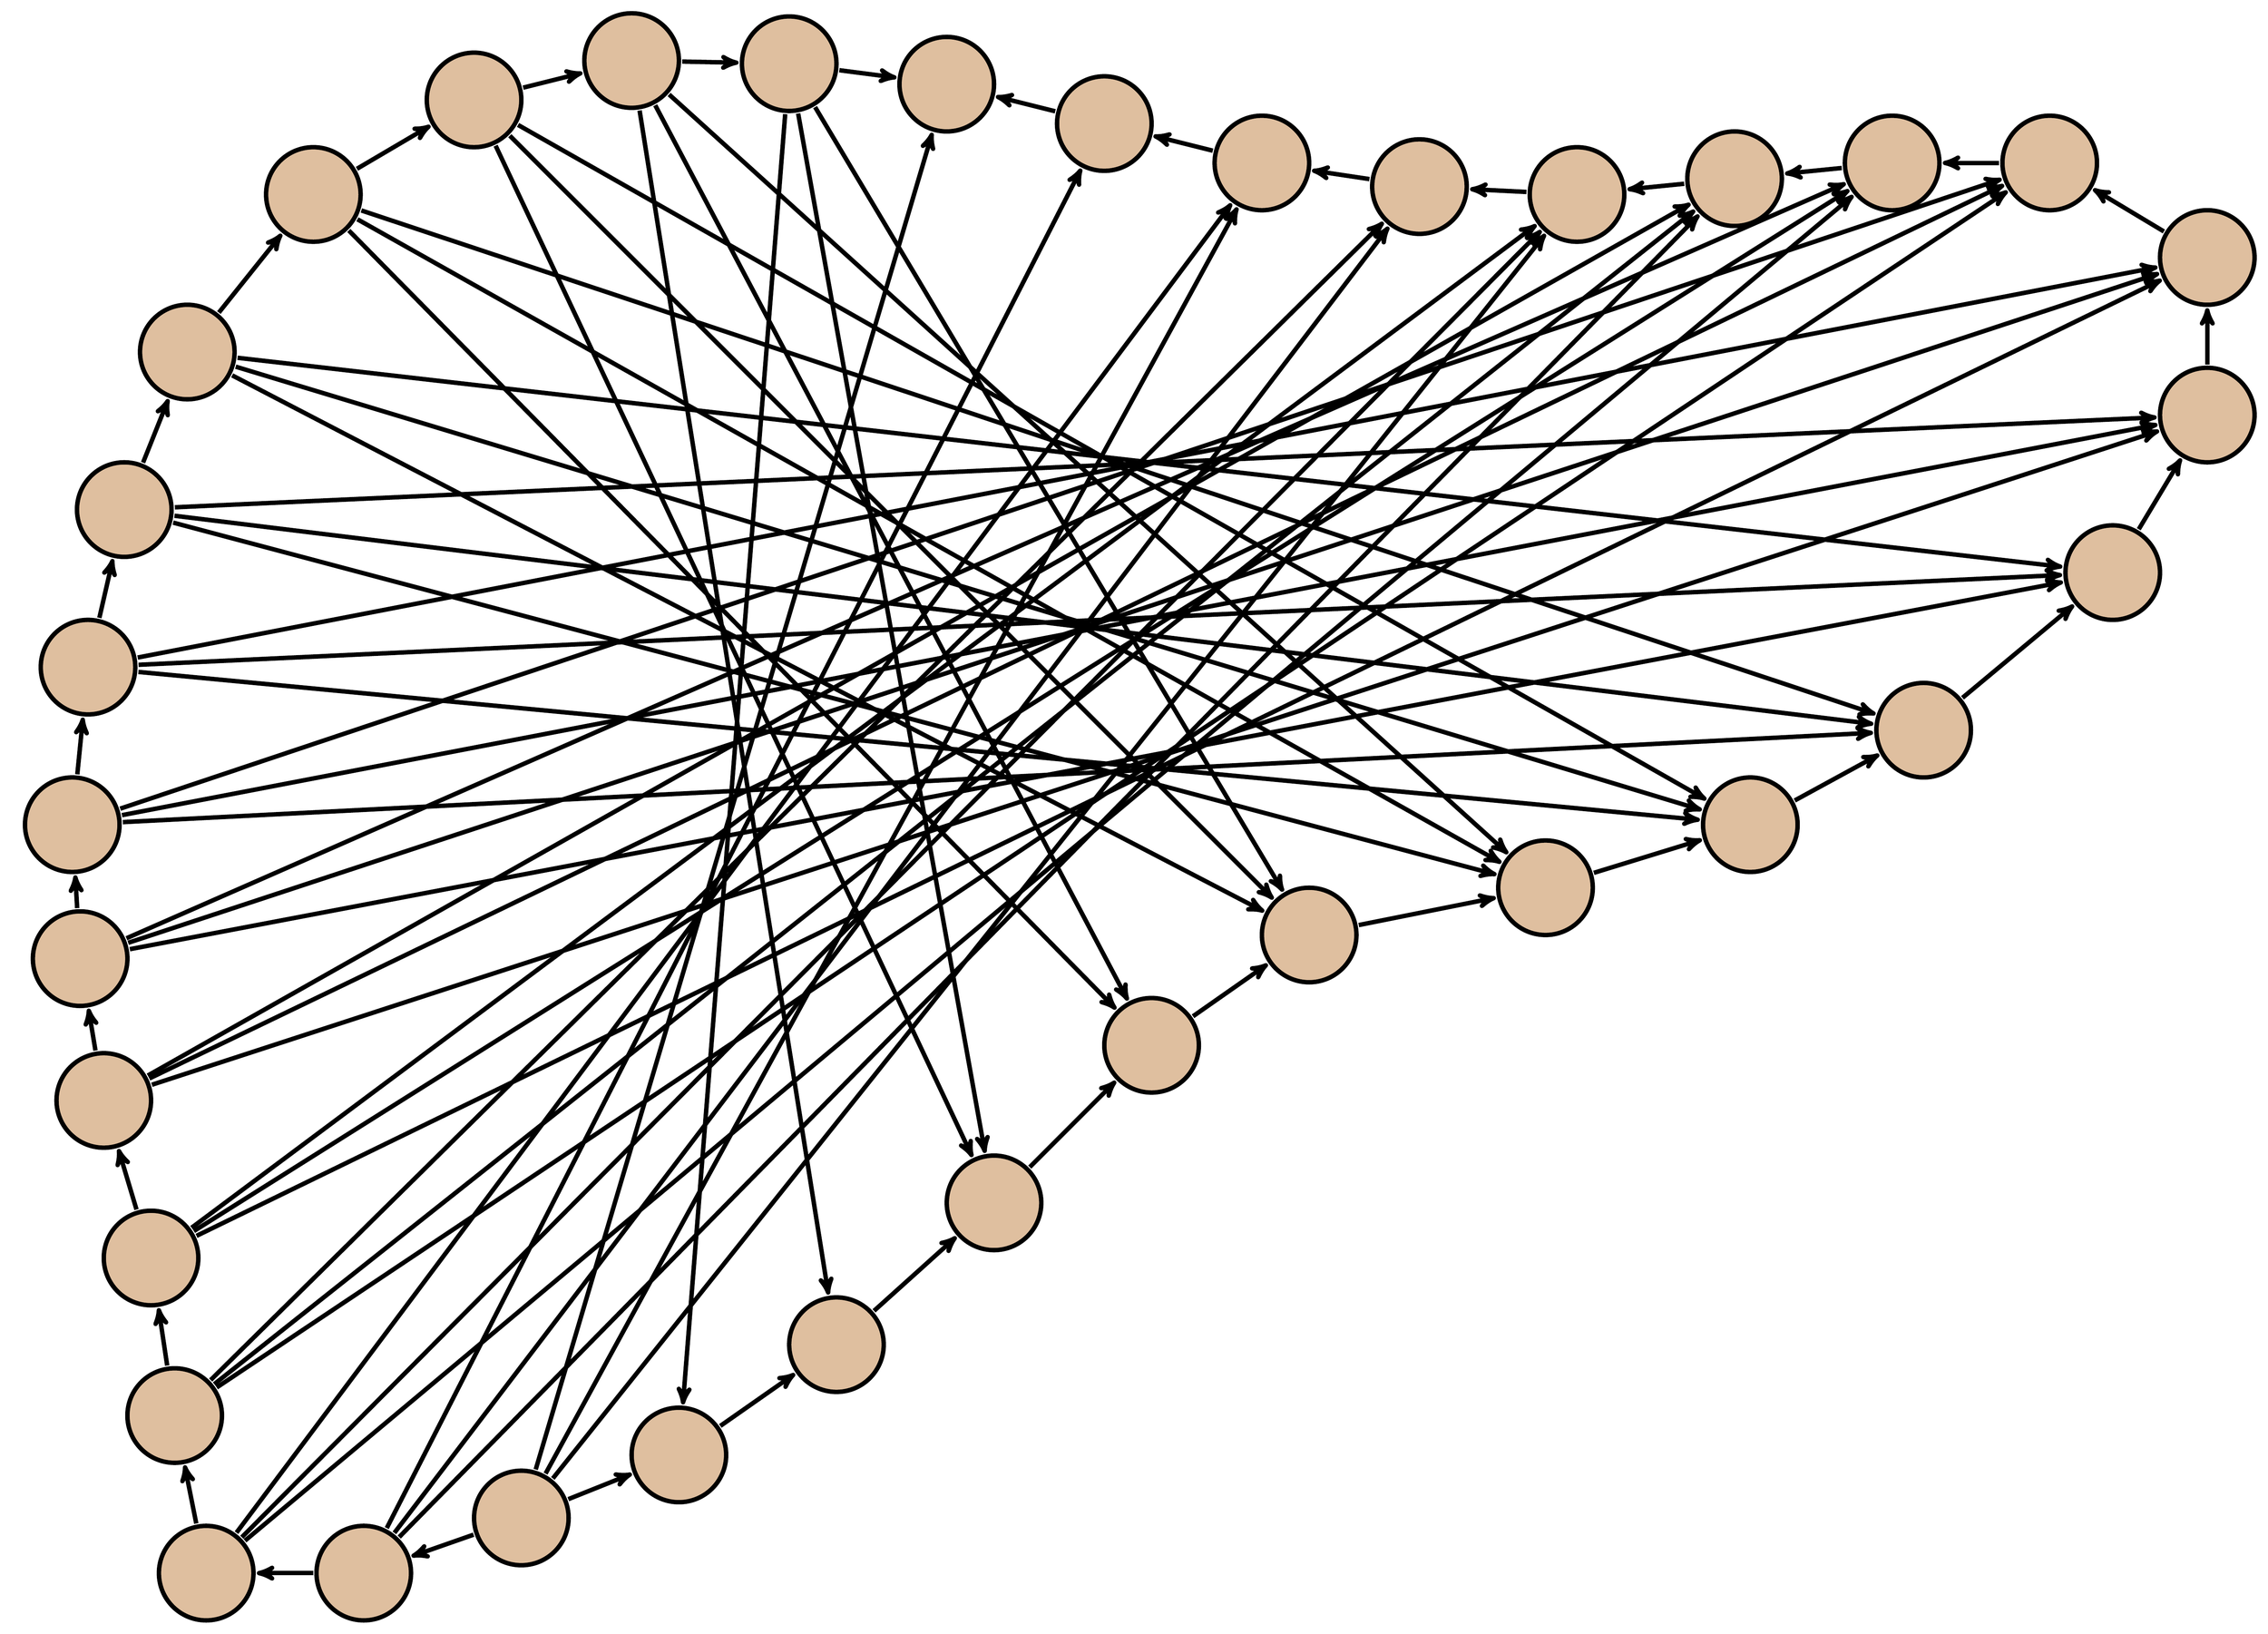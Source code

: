 \usetikzlibrary{shapes.misc,positioning,graphs,arrows}
\pgfmathsetseed{\number\pdfrandomseed}
\large
\def\scale{0.5}

\begin{tikzpicture}[scale=\scale]
\tikzset{>=stealth'}
\tikzset{every edge/.append style={very thick, shorten >=2pt, shorten <=2pt, line width=4}}
%\tikzset{node distance=5mm and 20mm}
\tikzset{layer/.style={
	circle,minimum height=60mm,
	draw=black,
	fill=#1!50,
	scale=\scale,
  line width=4,
	},
	layer/.default={brown}
}


\def\count{2}
\def\step{2}

\newcommand\connect[2]{
  \pgfmathtruncatemacro{\a}{#2}
  \pgfmathtruncatemacro{\b}{#2 + \step}
  \pgfmathtruncatemacro{\c}{#2 + 2*\step}
  \path (in#1) edge[->] (n\a);
  \path (in#1) edge[->] (n\b);
  \path (in#1) edge[->] (n\c);
}

\node[layer] at (-40, -44) (in1) {};
\node[layer] at (-50, -47.5) (in2) {};
\node[layer] at (-60, -47.5) (in3) {};
\node[layer] at (-62, -37.5) (in4) {};
\node[layer] at (-63.5, -27.5) (in5) {};
\node[layer] at (-66.5, -17.5) (in6) {};
\node[layer] at (-68, -8.5) (in7) {};
\node[layer] at (-68.5, 0) (in8) {};
\node[layer] at (-67.5, 10) (in9) {};
\node[layer] at (-65.2, 20) (in10) {};
\node[layer] at (-61.2, 30) (in11) {};
\node[layer] at (-53.2, 40) (in12) {};
\node[layer] at (-43, 46) (in13) {};
\node[layer] at (-33, 48.5) (in14) {};
\node[layer] at (-23, 48.3) (in15) {};

\node[layer] at (-13, 47) (n1) {};
\node[layer] at (-3, 44.5) (n2) {};
\node[layer] at (7, 42) (n3) {};
\node[layer] at (17, 40.5) (n4) {};
\node[layer] at (27, 40) (n5) {};
\node[layer] at (37, 41) (n6) {};
\node[layer] at (47, 42) (n7) {};
\node[layer] at (57, 42) (n8) {};
\node[layer] at (67, 36) (n9) {};
\node[layer] at (67, 26) (n10) {};
\node[layer] at (61, 16) (n11) {};
\node[layer] at (49, 6) (n12) {};
\node[layer] at (38, 0) (n13) {};
\node[layer] at (25, -4) (n14) {};
\node[layer] at (10, -7) (n15) {};
\node[layer] at (0, -14) (n16) {};
\node[layer] at (-10, -24) (n17) {};
\node[layer] at (-20, -33) (n18) {};
\node[layer] at (-30, -40) (n19) {};

\foreach \x in {1,...,15}
  \connect{\x}{\x};
    
\foreach \x in {1,...,14}
  \pgfmathtruncatemacro{\i}{\x + 1}
  \path (in\x) edge[->] (in\i);

\foreach \x in {19,...,2}
  \pgfmathtruncatemacro{\i}{\x - 1}
  \path (n\x) edge[->] (n\i);

\path (in15) edge[->] (n1);
\path (in1) edge[->] (n19);


\end{tikzpicture}

